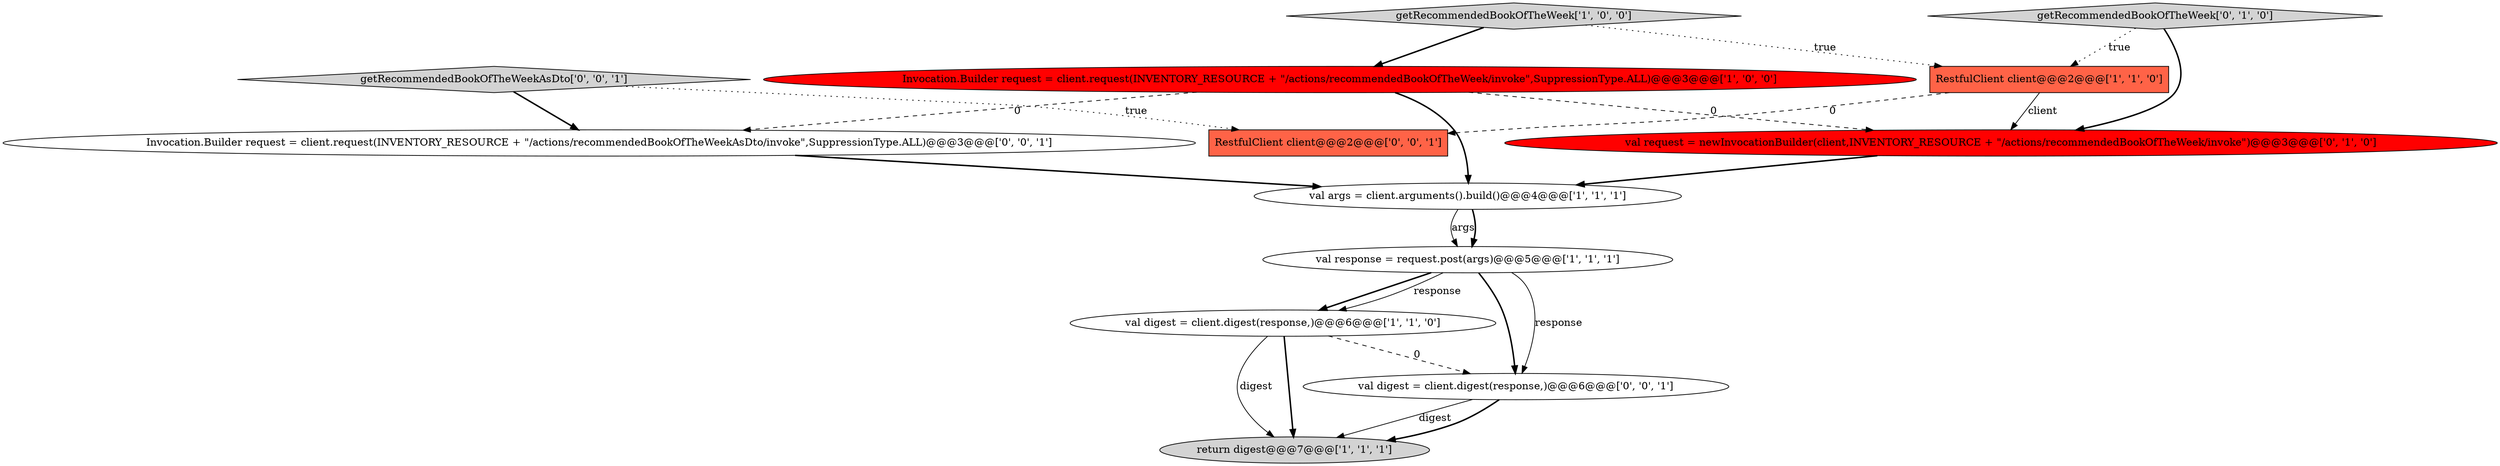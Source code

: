 digraph {
3 [style = filled, label = "RestfulClient client@@@2@@@['1', '1', '0']", fillcolor = tomato, shape = box image = "AAA0AAABBB1BBB"];
11 [style = filled, label = "Invocation.Builder request = client.request(INVENTORY_RESOURCE + \"/actions/recommendedBookOfTheWeekAsDto/invoke\",SuppressionType.ALL)@@@3@@@['0', '0', '1']", fillcolor = white, shape = ellipse image = "AAA0AAABBB3BBB"];
7 [style = filled, label = "val request = newInvocationBuilder(client,INVENTORY_RESOURCE + \"/actions/recommendedBookOfTheWeek/invoke\")@@@3@@@['0', '1', '0']", fillcolor = red, shape = ellipse image = "AAA1AAABBB2BBB"];
8 [style = filled, label = "getRecommendedBookOfTheWeek['0', '1', '0']", fillcolor = lightgray, shape = diamond image = "AAA0AAABBB2BBB"];
12 [style = filled, label = "RestfulClient client@@@2@@@['0', '0', '1']", fillcolor = tomato, shape = box image = "AAA0AAABBB3BBB"];
9 [style = filled, label = "getRecommendedBookOfTheWeekAsDto['0', '0', '1']", fillcolor = lightgray, shape = diamond image = "AAA0AAABBB3BBB"];
5 [style = filled, label = "val digest = client.digest(response,)@@@6@@@['1', '1', '0']", fillcolor = white, shape = ellipse image = "AAA0AAABBB1BBB"];
0 [style = filled, label = "getRecommendedBookOfTheWeek['1', '0', '0']", fillcolor = lightgray, shape = diamond image = "AAA0AAABBB1BBB"];
6 [style = filled, label = "Invocation.Builder request = client.request(INVENTORY_RESOURCE + \"/actions/recommendedBookOfTheWeek/invoke\",SuppressionType.ALL)@@@3@@@['1', '0', '0']", fillcolor = red, shape = ellipse image = "AAA1AAABBB1BBB"];
2 [style = filled, label = "val args = client.arguments().build()@@@4@@@['1', '1', '1']", fillcolor = white, shape = ellipse image = "AAA0AAABBB1BBB"];
10 [style = filled, label = "val digest = client.digest(response,)@@@6@@@['0', '0', '1']", fillcolor = white, shape = ellipse image = "AAA0AAABBB3BBB"];
4 [style = filled, label = "return digest@@@7@@@['1', '1', '1']", fillcolor = lightgray, shape = ellipse image = "AAA0AAABBB1BBB"];
1 [style = filled, label = "val response = request.post(args)@@@5@@@['1', '1', '1']", fillcolor = white, shape = ellipse image = "AAA0AAABBB1BBB"];
1->5 [style = bold, label=""];
9->12 [style = dotted, label="true"];
2->1 [style = solid, label="args"];
3->7 [style = solid, label="client"];
9->11 [style = bold, label=""];
0->6 [style = bold, label=""];
2->1 [style = bold, label=""];
6->7 [style = dashed, label="0"];
6->11 [style = dashed, label="0"];
5->4 [style = solid, label="digest"];
11->2 [style = bold, label=""];
8->3 [style = dotted, label="true"];
8->7 [style = bold, label=""];
6->2 [style = bold, label=""];
3->12 [style = dashed, label="0"];
5->10 [style = dashed, label="0"];
1->10 [style = solid, label="response"];
7->2 [style = bold, label=""];
10->4 [style = solid, label="digest"];
5->4 [style = bold, label=""];
10->4 [style = bold, label=""];
0->3 [style = dotted, label="true"];
1->10 [style = bold, label=""];
1->5 [style = solid, label="response"];
}
